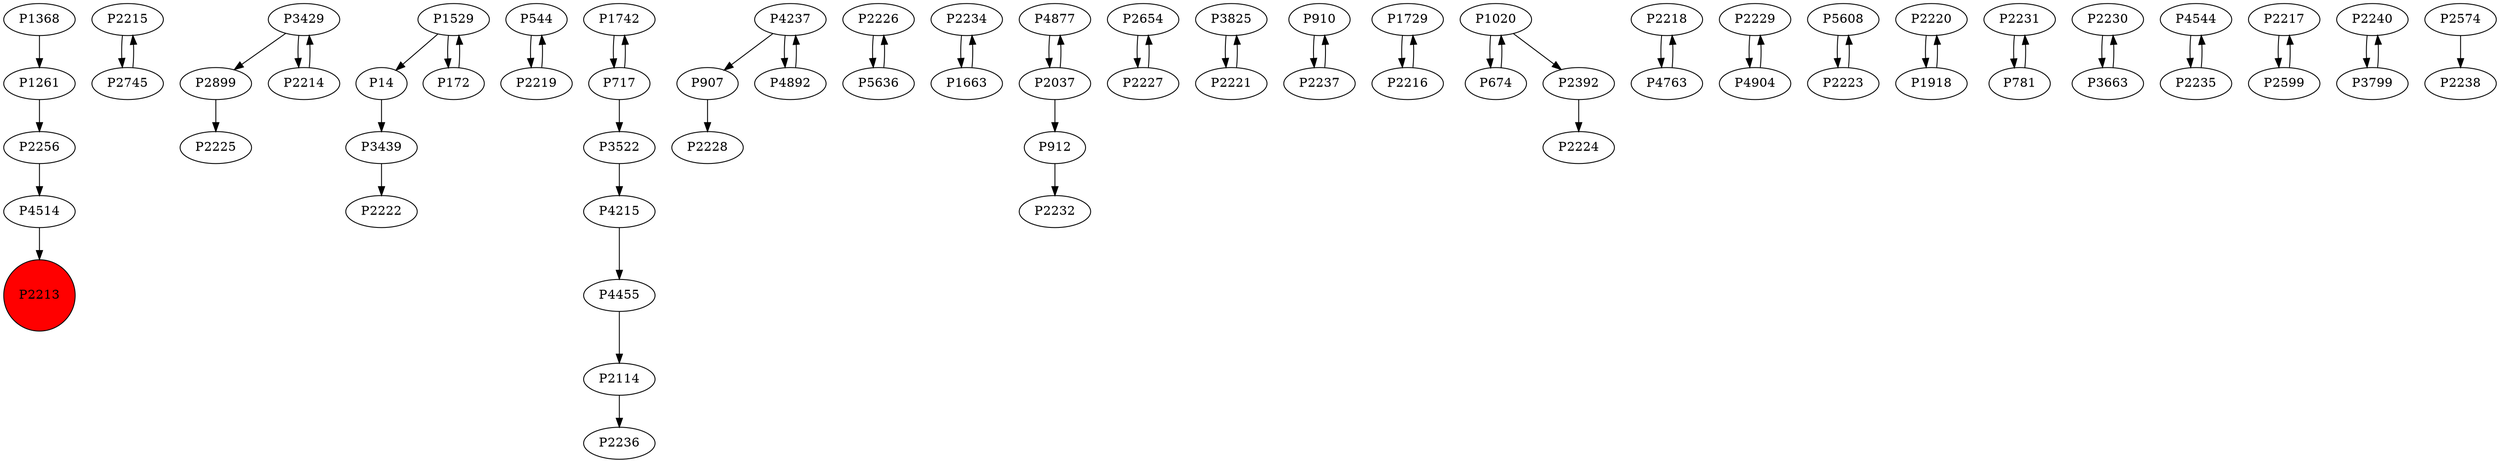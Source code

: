digraph {
	P1368 -> P1261
	P2215 -> P2745
	P2899 -> P2225
	P14 -> P3439
	P544 -> P2219
	P1742 -> P717
	P2256 -> P4514
	P4237 -> P907
	P2226 -> P5636
	P3429 -> P2214
	P2234 -> P1663
	P4237 -> P4892
	P4877 -> P2037
	P2654 -> P2227
	P3825 -> P2221
	P910 -> P2237
	P1729 -> P2216
	P2221 -> P3825
	P2219 -> P544
	P4215 -> P4455
	P1020 -> P674
	P5636 -> P2226
	P2218 -> P4763
	P1663 -> P2234
	P2037 -> P912
	P2037 -> P4877
	P717 -> P3522
	P2114 -> P2236
	P2229 -> P4904
	P5608 -> P2223
	P2220 -> P1918
	P912 -> P2232
	P2237 -> P910
	P3429 -> P2899
	P4892 -> P4237
	P1529 -> P14
	P2216 -> P1729
	P2227 -> P2654
	P2231 -> P781
	P4455 -> P2114
	P717 -> P1742
	P172 -> P1529
	P1020 -> P2392
	P674 -> P1020
	P2223 -> P5608
	P2230 -> P3663
	P2392 -> P2224
	P4544 -> P2235
	P1529 -> P172
	P4763 -> P2218
	P4514 -> P2213
	P4904 -> P2229
	P907 -> P2228
	P2214 -> P3429
	P3522 -> P4215
	P2217 -> P2599
	P3439 -> P2222
	P2240 -> P3799
	P2574 -> P2238
	P2235 -> P4544
	P781 -> P2231
	P1918 -> P2220
	P1261 -> P2256
	P2745 -> P2215
	P3663 -> P2230
	P3799 -> P2240
	P2599 -> P2217
	P2213 [shape=circle]
	P2213 [style=filled]
	P2213 [fillcolor=red]
}